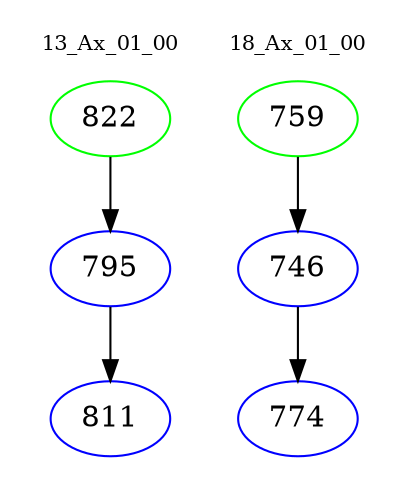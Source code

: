 digraph{
subgraph cluster_0 {
color = white
label = "13_Ax_01_00";
fontsize=10;
T0_822 [label="822", color="green"]
T0_822 -> T0_795 [color="black"]
T0_795 [label="795", color="blue"]
T0_795 -> T0_811 [color="black"]
T0_811 [label="811", color="blue"]
}
subgraph cluster_1 {
color = white
label = "18_Ax_01_00";
fontsize=10;
T1_759 [label="759", color="green"]
T1_759 -> T1_746 [color="black"]
T1_746 [label="746", color="blue"]
T1_746 -> T1_774 [color="black"]
T1_774 [label="774", color="blue"]
}
}
